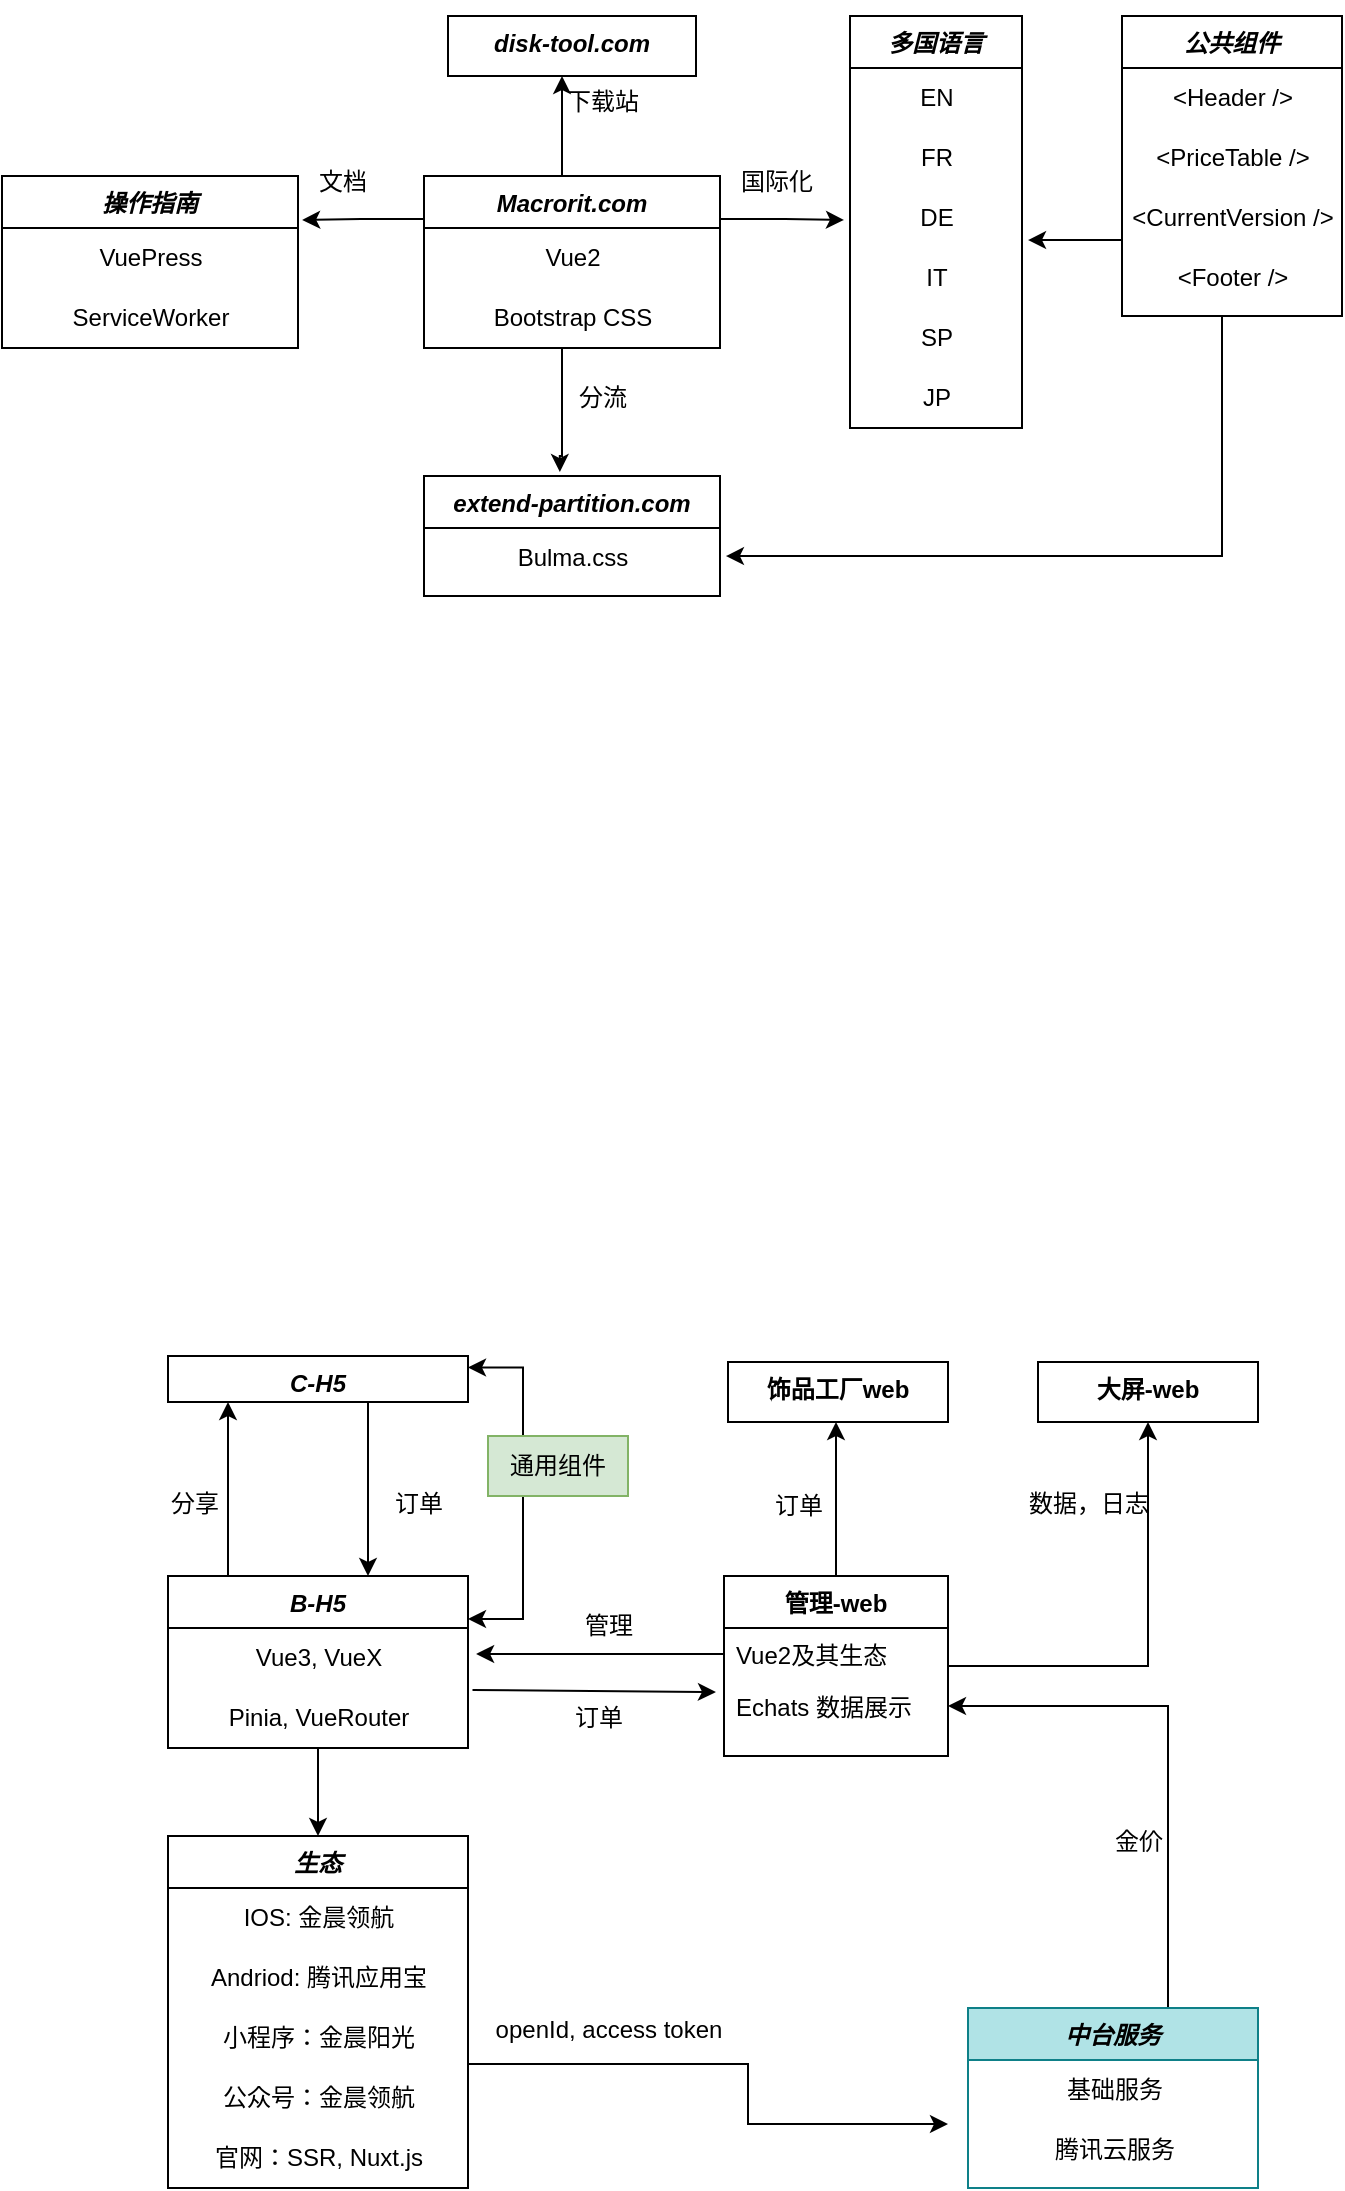 <mxfile version="21.2.1" type="github">
  <diagram id="C5RBs43oDa-KdzZeNtuy" name="Page-1">
    <mxGraphModel dx="3317" dy="1885" grid="1" gridSize="10" guides="1" tooltips="1" connect="1" arrows="1" fold="1" page="1" pageScale="1" pageWidth="827" pageHeight="1169" math="0" shadow="0">
      <root>
        <mxCell id="WIyWlLk6GJQsqaUBKTNV-0" />
        <mxCell id="WIyWlLk6GJQsqaUBKTNV-1" parent="WIyWlLk6GJQsqaUBKTNV-0" />
        <mxCell id="tpjXseRRWUNODpJwOPA1-16" value="" style="edgeStyle=orthogonalEdgeStyle;rounded=0;orthogonalLoop=1;jettySize=auto;html=1;" edge="1" parent="WIyWlLk6GJQsqaUBKTNV-1" source="zkfFHV4jXpPFQw0GAbJ--0" target="tpjXseRRWUNODpJwOPA1-15">
          <mxGeometry relative="1" as="geometry">
            <Array as="points">
              <mxPoint x="192" y="780" />
              <mxPoint x="192" y="780" />
            </Array>
          </mxGeometry>
        </mxCell>
        <mxCell id="tpjXseRRWUNODpJwOPA1-34" value="" style="edgeStyle=orthogonalEdgeStyle;rounded=0;orthogonalLoop=1;jettySize=auto;html=1;" edge="1" parent="WIyWlLk6GJQsqaUBKTNV-1" source="zkfFHV4jXpPFQw0GAbJ--0" target="tpjXseRRWUNODpJwOPA1-31">
          <mxGeometry relative="1" as="geometry">
            <Array as="points">
              <mxPoint x="227" y="980" />
              <mxPoint x="227" y="980" />
            </Array>
          </mxGeometry>
        </mxCell>
        <mxCell id="zkfFHV4jXpPFQw0GAbJ--0" value="B-H5" style="swimlane;fontStyle=3;align=center;verticalAlign=top;childLayout=stackLayout;horizontal=1;startSize=26;horizontalStack=0;resizeParent=1;resizeLast=0;collapsible=1;marginBottom=0;rounded=0;shadow=0;strokeWidth=1;" parent="WIyWlLk6GJQsqaUBKTNV-1" vertex="1">
          <mxGeometry x="162" y="830" width="150" height="86" as="geometry">
            <mxRectangle x="230" y="140" width="160" height="26" as="alternateBounds" />
          </mxGeometry>
        </mxCell>
        <mxCell id="tpjXseRRWUNODpJwOPA1-0" value="Vue3, VueX" style="text;html=1;align=center;verticalAlign=middle;resizable=0;points=[];autosize=1;strokeColor=none;fillColor=none;" vertex="1" parent="zkfFHV4jXpPFQw0GAbJ--0">
          <mxGeometry y="26" width="150" height="30" as="geometry" />
        </mxCell>
        <mxCell id="tpjXseRRWUNODpJwOPA1-4" value="Pinia, VueRouter" style="text;html=1;align=center;verticalAlign=middle;resizable=0;points=[];autosize=1;strokeColor=none;fillColor=none;" vertex="1" parent="zkfFHV4jXpPFQw0GAbJ--0">
          <mxGeometry y="56" width="150" height="30" as="geometry" />
        </mxCell>
        <mxCell id="tpjXseRRWUNODpJwOPA1-23" value="" style="edgeStyle=orthogonalEdgeStyle;rounded=0;orthogonalLoop=1;jettySize=auto;html=1;" edge="1" parent="WIyWlLk6GJQsqaUBKTNV-1" source="zkfFHV4jXpPFQw0GAbJ--17" target="tpjXseRRWUNODpJwOPA1-22">
          <mxGeometry relative="1" as="geometry">
            <Array as="points">
              <mxPoint x="496" y="750" />
              <mxPoint x="496" y="750" />
            </Array>
          </mxGeometry>
        </mxCell>
        <mxCell id="tpjXseRRWUNODpJwOPA1-27" value="" style="edgeStyle=orthogonalEdgeStyle;rounded=0;orthogonalLoop=1;jettySize=auto;html=1;" edge="1" parent="WIyWlLk6GJQsqaUBKTNV-1" source="zkfFHV4jXpPFQw0GAbJ--17" target="tpjXseRRWUNODpJwOPA1-26">
          <mxGeometry relative="1" as="geometry" />
        </mxCell>
        <mxCell id="zkfFHV4jXpPFQw0GAbJ--17" value="管理-web" style="swimlane;fontStyle=1;align=center;verticalAlign=top;childLayout=stackLayout;horizontal=1;startSize=26;horizontalStack=0;resizeParent=1;resizeLast=0;collapsible=1;marginBottom=0;rounded=0;shadow=0;strokeWidth=1;" parent="WIyWlLk6GJQsqaUBKTNV-1" vertex="1">
          <mxGeometry x="440" y="830" width="112" height="90" as="geometry">
            <mxRectangle x="550" y="140" width="160" height="26" as="alternateBounds" />
          </mxGeometry>
        </mxCell>
        <mxCell id="zkfFHV4jXpPFQw0GAbJ--21" value="Vue2及其生态" style="text;align=left;verticalAlign=top;spacingLeft=4;spacingRight=4;overflow=hidden;rotatable=0;points=[[0,0.5],[1,0.5]];portConstraint=eastwest;rounded=0;shadow=0;html=0;" parent="zkfFHV4jXpPFQw0GAbJ--17" vertex="1">
          <mxGeometry y="26" width="112" height="26" as="geometry" />
        </mxCell>
        <mxCell id="tpjXseRRWUNODpJwOPA1-5" value="Echats 数据展示" style="text;align=left;verticalAlign=top;spacingLeft=4;spacingRight=4;overflow=hidden;rotatable=0;points=[[0,0.5],[1,0.5]];portConstraint=eastwest;rounded=0;shadow=0;html=0;" vertex="1" parent="zkfFHV4jXpPFQw0GAbJ--17">
          <mxGeometry y="52" width="112" height="26" as="geometry" />
        </mxCell>
        <mxCell id="tpjXseRRWUNODpJwOPA1-10" value="管理" style="text;html=1;align=center;verticalAlign=middle;resizable=0;points=[];autosize=1;strokeColor=none;fillColor=none;" vertex="1" parent="WIyWlLk6GJQsqaUBKTNV-1">
          <mxGeometry x="357" y="840" width="50" height="30" as="geometry" />
        </mxCell>
        <mxCell id="tpjXseRRWUNODpJwOPA1-13" value="" style="edgeStyle=none;orthogonalLoop=1;jettySize=auto;html=1;rounded=0;entryX=-0.036;entryY=0.231;entryDx=0;entryDy=0;entryPerimeter=0;exitX=1.015;exitY=1.033;exitDx=0;exitDy=0;exitPerimeter=0;" edge="1" parent="WIyWlLk6GJQsqaUBKTNV-1" source="tpjXseRRWUNODpJwOPA1-0" target="tpjXseRRWUNODpJwOPA1-5">
          <mxGeometry width="100" relative="1" as="geometry">
            <mxPoint x="296" y="890" as="sourcePoint" />
            <mxPoint x="396" y="890" as="targetPoint" />
            <Array as="points" />
          </mxGeometry>
        </mxCell>
        <mxCell id="tpjXseRRWUNODpJwOPA1-14" value="订单" style="text;html=1;align=center;verticalAlign=middle;resizable=0;points=[];autosize=1;strokeColor=none;fillColor=none;" vertex="1" parent="WIyWlLk6GJQsqaUBKTNV-1">
          <mxGeometry x="352" y="886" width="50" height="30" as="geometry" />
        </mxCell>
        <mxCell id="tpjXseRRWUNODpJwOPA1-62" style="edgeStyle=orthogonalEdgeStyle;rounded=0;orthogonalLoop=1;jettySize=auto;html=1;exitX=0.75;exitY=1;exitDx=0;exitDy=0;" edge="1" parent="WIyWlLk6GJQsqaUBKTNV-1" source="tpjXseRRWUNODpJwOPA1-15" target="zkfFHV4jXpPFQw0GAbJ--0">
          <mxGeometry relative="1" as="geometry">
            <Array as="points">
              <mxPoint x="262" y="743" />
            </Array>
          </mxGeometry>
        </mxCell>
        <mxCell id="tpjXseRRWUNODpJwOPA1-15" value="&lt;b&gt;C-H5&lt;/b&gt;" style="whiteSpace=wrap;html=1;verticalAlign=top;fontStyle=2;startSize=26;rounded=0;shadow=0;strokeWidth=1;" vertex="1" parent="WIyWlLk6GJQsqaUBKTNV-1">
          <mxGeometry x="162" y="720" width="150" height="23" as="geometry" />
        </mxCell>
        <mxCell id="tpjXseRRWUNODpJwOPA1-17" value="分享" style="text;html=1;align=center;verticalAlign=middle;resizable=0;points=[];autosize=1;strokeColor=none;fillColor=none;" vertex="1" parent="WIyWlLk6GJQsqaUBKTNV-1">
          <mxGeometry x="150" y="779" width="50" height="30" as="geometry" />
        </mxCell>
        <mxCell id="tpjXseRRWUNODpJwOPA1-20" value="订单" style="text;html=1;align=center;verticalAlign=middle;resizable=0;points=[];autosize=1;strokeColor=none;fillColor=none;" vertex="1" parent="WIyWlLk6GJQsqaUBKTNV-1">
          <mxGeometry x="262" y="779" width="50" height="30" as="geometry" />
        </mxCell>
        <mxCell id="tpjXseRRWUNODpJwOPA1-22" value="&lt;b&gt;饰品工厂web&lt;/b&gt;" style="whiteSpace=wrap;html=1;verticalAlign=top;fontStyle=0;startSize=26;rounded=0;shadow=0;strokeWidth=1;" vertex="1" parent="WIyWlLk6GJQsqaUBKTNV-1">
          <mxGeometry x="442" y="723" width="110" height="30" as="geometry" />
        </mxCell>
        <mxCell id="tpjXseRRWUNODpJwOPA1-26" value="&lt;b&gt;大屏-web&lt;/b&gt;" style="whiteSpace=wrap;html=1;verticalAlign=top;fontStyle=0;startSize=26;rounded=0;shadow=0;strokeWidth=1;" vertex="1" parent="WIyWlLk6GJQsqaUBKTNV-1">
          <mxGeometry x="597" y="723" width="110" height="30" as="geometry" />
        </mxCell>
        <mxCell id="tpjXseRRWUNODpJwOPA1-28" value="数据，日志" style="text;html=1;align=center;verticalAlign=middle;resizable=0;points=[];autosize=1;strokeColor=none;fillColor=none;" vertex="1" parent="WIyWlLk6GJQsqaUBKTNV-1">
          <mxGeometry x="582" y="779" width="80" height="30" as="geometry" />
        </mxCell>
        <mxCell id="tpjXseRRWUNODpJwOPA1-29" value="订单" style="text;html=1;align=center;verticalAlign=middle;resizable=0;points=[];autosize=1;strokeColor=none;fillColor=none;" vertex="1" parent="WIyWlLk6GJQsqaUBKTNV-1">
          <mxGeometry x="452" y="780" width="50" height="30" as="geometry" />
        </mxCell>
        <mxCell id="tpjXseRRWUNODpJwOPA1-53" style="edgeStyle=orthogonalEdgeStyle;rounded=0;orthogonalLoop=1;jettySize=auto;html=1;exitX=1;exitY=0;exitDx=0;exitDy=0;" edge="1" parent="WIyWlLk6GJQsqaUBKTNV-1" source="tpjXseRRWUNODpJwOPA1-31">
          <mxGeometry relative="1" as="geometry">
            <mxPoint x="552" y="1104" as="targetPoint" />
            <Array as="points">
              <mxPoint x="312" y="1074" />
              <mxPoint x="452" y="1074" />
              <mxPoint x="452" y="1104" />
              <mxPoint x="512" y="1104" />
            </Array>
          </mxGeometry>
        </mxCell>
        <mxCell id="tpjXseRRWUNODpJwOPA1-31" value="生态" style="swimlane;fontStyle=3;align=center;verticalAlign=top;childLayout=stackLayout;horizontal=1;startSize=26;horizontalStack=0;resizeParent=1;resizeLast=0;collapsible=1;marginBottom=0;rounded=0;shadow=0;strokeWidth=1;" vertex="1" parent="WIyWlLk6GJQsqaUBKTNV-1">
          <mxGeometry x="162" y="960" width="150" height="176" as="geometry">
            <mxRectangle x="162" y="960" width="160" height="26" as="alternateBounds" />
          </mxGeometry>
        </mxCell>
        <mxCell id="tpjXseRRWUNODpJwOPA1-33" value="IOS: 金晨领航" style="text;html=1;align=center;verticalAlign=middle;resizable=0;points=[];autosize=1;strokeColor=none;fillColor=none;" vertex="1" parent="tpjXseRRWUNODpJwOPA1-31">
          <mxGeometry y="26" width="150" height="30" as="geometry" />
        </mxCell>
        <mxCell id="tpjXseRRWUNODpJwOPA1-35" value="Andriod: 腾讯应用宝" style="text;html=1;align=center;verticalAlign=middle;resizable=0;points=[];autosize=1;strokeColor=none;fillColor=none;" vertex="1" parent="tpjXseRRWUNODpJwOPA1-31">
          <mxGeometry y="56" width="150" height="30" as="geometry" />
        </mxCell>
        <mxCell id="tpjXseRRWUNODpJwOPA1-36" value="小程序：金晨阳光" style="text;html=1;align=center;verticalAlign=middle;resizable=0;points=[];autosize=1;strokeColor=none;fillColor=none;" vertex="1" parent="tpjXseRRWUNODpJwOPA1-31">
          <mxGeometry y="86" width="150" height="30" as="geometry" />
        </mxCell>
        <mxCell id="tpjXseRRWUNODpJwOPA1-37" value="公众号：金晨领航" style="text;html=1;align=center;verticalAlign=middle;resizable=0;points=[];autosize=1;strokeColor=none;fillColor=none;" vertex="1" parent="tpjXseRRWUNODpJwOPA1-31">
          <mxGeometry y="116" width="150" height="30" as="geometry" />
        </mxCell>
        <mxCell id="tpjXseRRWUNODpJwOPA1-55" value="官网：SSR, Nuxt.js" style="text;html=1;align=center;verticalAlign=middle;resizable=0;points=[];autosize=1;strokeColor=none;fillColor=none;" vertex="1" parent="tpjXseRRWUNODpJwOPA1-31">
          <mxGeometry y="146" width="150" height="30" as="geometry" />
        </mxCell>
        <mxCell id="tpjXseRRWUNODpJwOPA1-48" style="edgeStyle=orthogonalEdgeStyle;rounded=0;orthogonalLoop=1;jettySize=auto;html=1;exitX=1;exitY=0.25;exitDx=0;exitDy=0;entryX=1;entryY=0.5;entryDx=0;entryDy=0;" edge="1" parent="WIyWlLk6GJQsqaUBKTNV-1" source="tpjXseRRWUNODpJwOPA1-42" target="tpjXseRRWUNODpJwOPA1-5">
          <mxGeometry relative="1" as="geometry">
            <Array as="points">
              <mxPoint x="662" y="1069" />
              <mxPoint x="662" y="895" />
            </Array>
          </mxGeometry>
        </mxCell>
        <mxCell id="tpjXseRRWUNODpJwOPA1-42" value="中台服务" style="swimlane;fontStyle=3;align=center;verticalAlign=top;childLayout=stackLayout;horizontal=1;startSize=26;horizontalStack=0;resizeParent=1;resizeLast=0;collapsible=1;marginBottom=0;rounded=0;shadow=0;strokeWidth=1;fillColor=#b0e3e6;strokeColor=#0e8088;" vertex="1" parent="WIyWlLk6GJQsqaUBKTNV-1">
          <mxGeometry x="562" y="1046" width="145" height="90" as="geometry">
            <mxRectangle x="230" y="140" width="160" height="26" as="alternateBounds" />
          </mxGeometry>
        </mxCell>
        <mxCell id="tpjXseRRWUNODpJwOPA1-43" value="基础服务" style="text;html=1;align=center;verticalAlign=middle;resizable=0;points=[];autosize=1;strokeColor=none;fillColor=none;" vertex="1" parent="tpjXseRRWUNODpJwOPA1-42">
          <mxGeometry y="26" width="145" height="30" as="geometry" />
        </mxCell>
        <mxCell id="tpjXseRRWUNODpJwOPA1-44" value="腾讯云服务" style="text;html=1;align=center;verticalAlign=middle;resizable=0;points=[];autosize=1;strokeColor=none;fillColor=none;" vertex="1" parent="tpjXseRRWUNODpJwOPA1-42">
          <mxGeometry y="56" width="145" height="30" as="geometry" />
        </mxCell>
        <mxCell id="tpjXseRRWUNODpJwOPA1-49" value="金价" style="text;html=1;align=center;verticalAlign=middle;resizable=0;points=[];autosize=1;strokeColor=none;fillColor=none;" vertex="1" parent="WIyWlLk6GJQsqaUBKTNV-1">
          <mxGeometry x="622" y="948" width="50" height="30" as="geometry" />
        </mxCell>
        <mxCell id="tpjXseRRWUNODpJwOPA1-54" value="openId, access token" style="text;html=1;align=center;verticalAlign=middle;resizable=0;points=[];autosize=1;strokeColor=none;fillColor=none;" vertex="1" parent="WIyWlLk6GJQsqaUBKTNV-1">
          <mxGeometry x="312" y="1042" width="140" height="30" as="geometry" />
        </mxCell>
        <mxCell id="tpjXseRRWUNODpJwOPA1-58" style="edgeStyle=orthogonalEdgeStyle;rounded=0;orthogonalLoop=1;jettySize=auto;html=1;exitX=0.25;exitY=1;exitDx=0;exitDy=0;entryX=1;entryY=0.25;entryDx=0;entryDy=0;" edge="1" parent="WIyWlLk6GJQsqaUBKTNV-1" source="tpjXseRRWUNODpJwOPA1-57" target="zkfFHV4jXpPFQw0GAbJ--0">
          <mxGeometry relative="1" as="geometry" />
        </mxCell>
        <mxCell id="tpjXseRRWUNODpJwOPA1-64" style="edgeStyle=orthogonalEdgeStyle;rounded=0;orthogonalLoop=1;jettySize=auto;html=1;exitX=0.25;exitY=0;exitDx=0;exitDy=0;entryX=1;entryY=0.25;entryDx=0;entryDy=0;" edge="1" parent="WIyWlLk6GJQsqaUBKTNV-1" source="tpjXseRRWUNODpJwOPA1-57" target="tpjXseRRWUNODpJwOPA1-15">
          <mxGeometry relative="1" as="geometry" />
        </mxCell>
        <mxCell id="tpjXseRRWUNODpJwOPA1-57" value="通用组件" style="whiteSpace=wrap;html=1;fillColor=#d5e8d4;strokeColor=#82b366;" vertex="1" parent="WIyWlLk6GJQsqaUBKTNV-1">
          <mxGeometry x="322" y="760" width="70" height="30" as="geometry" />
        </mxCell>
        <mxCell id="tpjXseRRWUNODpJwOPA1-63" style="edgeStyle=orthogonalEdgeStyle;rounded=0;orthogonalLoop=1;jettySize=auto;html=1;exitX=0;exitY=0.5;exitDx=0;exitDy=0;entryX=1.027;entryY=0.433;entryDx=0;entryDy=0;entryPerimeter=0;" edge="1" parent="WIyWlLk6GJQsqaUBKTNV-1" source="zkfFHV4jXpPFQw0GAbJ--21" target="tpjXseRRWUNODpJwOPA1-0">
          <mxGeometry relative="1" as="geometry" />
        </mxCell>
        <mxCell id="tpjXseRRWUNODpJwOPA1-125" value="" style="group" vertex="1" connectable="0" parent="WIyWlLk6GJQsqaUBKTNV-1">
          <mxGeometry x="79" y="50" width="670" height="290" as="geometry" />
        </mxCell>
        <mxCell id="tpjXseRRWUNODpJwOPA1-66" value="Macrorit.com&#xa;" style="swimlane;fontStyle=3;align=center;verticalAlign=top;childLayout=stackLayout;horizontal=1;startSize=26;horizontalStack=0;resizeParent=1;resizeLast=0;collapsible=1;marginBottom=0;rounded=0;shadow=0;strokeWidth=1;" vertex="1" parent="tpjXseRRWUNODpJwOPA1-125">
          <mxGeometry x="211" y="80" width="148" height="86" as="geometry">
            <mxRectangle x="162" y="960" width="160" height="26" as="alternateBounds" />
          </mxGeometry>
        </mxCell>
        <mxCell id="tpjXseRRWUNODpJwOPA1-67" value="Vue2" style="text;html=1;align=center;verticalAlign=middle;resizable=0;points=[];autosize=1;strokeColor=none;fillColor=none;" vertex="1" parent="tpjXseRRWUNODpJwOPA1-66">
          <mxGeometry y="26" width="148" height="30" as="geometry" />
        </mxCell>
        <mxCell id="tpjXseRRWUNODpJwOPA1-112" value="Bootstrap CSS" style="text;html=1;align=center;verticalAlign=middle;resizable=0;points=[];autosize=1;strokeColor=none;fillColor=none;" vertex="1" parent="tpjXseRRWUNODpJwOPA1-66">
          <mxGeometry y="56" width="148" height="30" as="geometry" />
        </mxCell>
        <mxCell id="tpjXseRRWUNODpJwOPA1-73" value="disk-tool.com" style="whiteSpace=wrap;html=1;verticalAlign=top;fontStyle=3;startSize=26;rounded=0;shadow=0;strokeWidth=1;" vertex="1" parent="tpjXseRRWUNODpJwOPA1-125">
          <mxGeometry x="223" width="124" height="30" as="geometry" />
        </mxCell>
        <mxCell id="tpjXseRRWUNODpJwOPA1-74" value="" style="edgeStyle=orthogonalEdgeStyle;rounded=0;orthogonalLoop=1;jettySize=auto;html=1;" edge="1" parent="tpjXseRRWUNODpJwOPA1-125" source="tpjXseRRWUNODpJwOPA1-66" target="tpjXseRRWUNODpJwOPA1-73">
          <mxGeometry relative="1" as="geometry">
            <Array as="points">
              <mxPoint x="280" y="50" />
              <mxPoint x="280" y="50" />
            </Array>
          </mxGeometry>
        </mxCell>
        <mxCell id="tpjXseRRWUNODpJwOPA1-81" value="多国语言" style="swimlane;fontStyle=3;align=center;verticalAlign=top;childLayout=stackLayout;horizontal=1;startSize=26;horizontalStack=0;resizeParent=1;resizeLast=0;collapsible=1;marginBottom=0;rounded=0;shadow=0;strokeWidth=1;" vertex="1" parent="tpjXseRRWUNODpJwOPA1-125">
          <mxGeometry x="424" width="86" height="206" as="geometry">
            <mxRectangle x="162" y="960" width="160" height="26" as="alternateBounds" />
          </mxGeometry>
        </mxCell>
        <mxCell id="tpjXseRRWUNODpJwOPA1-82" value="EN" style="text;html=1;align=center;verticalAlign=middle;resizable=0;points=[];autosize=1;strokeColor=none;fillColor=none;" vertex="1" parent="tpjXseRRWUNODpJwOPA1-81">
          <mxGeometry y="26" width="86" height="30" as="geometry" />
        </mxCell>
        <mxCell id="tpjXseRRWUNODpJwOPA1-83" value="FR" style="text;html=1;align=center;verticalAlign=middle;resizable=0;points=[];autosize=1;strokeColor=none;fillColor=none;" vertex="1" parent="tpjXseRRWUNODpJwOPA1-81">
          <mxGeometry y="56" width="86" height="30" as="geometry" />
        </mxCell>
        <mxCell id="tpjXseRRWUNODpJwOPA1-84" value="DE" style="text;html=1;align=center;verticalAlign=middle;resizable=0;points=[];autosize=1;strokeColor=none;fillColor=none;" vertex="1" parent="tpjXseRRWUNODpJwOPA1-81">
          <mxGeometry y="86" width="86" height="30" as="geometry" />
        </mxCell>
        <mxCell id="tpjXseRRWUNODpJwOPA1-85" value="IT" style="text;html=1;align=center;verticalAlign=middle;resizable=0;points=[];autosize=1;strokeColor=none;fillColor=none;" vertex="1" parent="tpjXseRRWUNODpJwOPA1-81">
          <mxGeometry y="116" width="86" height="30" as="geometry" />
        </mxCell>
        <mxCell id="tpjXseRRWUNODpJwOPA1-86" value="SP" style="text;html=1;align=center;verticalAlign=middle;resizable=0;points=[];autosize=1;strokeColor=none;fillColor=none;" vertex="1" parent="tpjXseRRWUNODpJwOPA1-81">
          <mxGeometry y="146" width="86" height="30" as="geometry" />
        </mxCell>
        <mxCell id="tpjXseRRWUNODpJwOPA1-87" value="JP" style="text;html=1;align=center;verticalAlign=middle;resizable=0;points=[];autosize=1;strokeColor=none;fillColor=none;" vertex="1" parent="tpjXseRRWUNODpJwOPA1-81">
          <mxGeometry y="176" width="86" height="30" as="geometry" />
        </mxCell>
        <mxCell id="tpjXseRRWUNODpJwOPA1-123" style="edgeStyle=orthogonalEdgeStyle;rounded=0;orthogonalLoop=1;jettySize=auto;html=1;exitX=1;exitY=0.25;exitDx=0;exitDy=0;entryX=-0.035;entryY=0.533;entryDx=0;entryDy=0;entryPerimeter=0;" edge="1" parent="tpjXseRRWUNODpJwOPA1-125" source="tpjXseRRWUNODpJwOPA1-66" target="tpjXseRRWUNODpJwOPA1-84">
          <mxGeometry relative="1" as="geometry" />
        </mxCell>
        <mxCell id="tpjXseRRWUNODpJwOPA1-103" style="edgeStyle=orthogonalEdgeStyle;rounded=0;orthogonalLoop=1;jettySize=auto;html=1;exitX=0;exitY=0;exitDx=0;exitDy=0;entryX=1.035;entryY=-0.133;entryDx=0;entryDy=0;entryPerimeter=0;" edge="1" parent="tpjXseRRWUNODpJwOPA1-125" source="tpjXseRRWUNODpJwOPA1-94" target="tpjXseRRWUNODpJwOPA1-85">
          <mxGeometry relative="1" as="geometry">
            <Array as="points">
              <mxPoint x="560" y="112" />
            </Array>
          </mxGeometry>
        </mxCell>
        <mxCell id="tpjXseRRWUNODpJwOPA1-94" value="公共组件" style="swimlane;fontStyle=3;align=center;verticalAlign=top;childLayout=stackLayout;horizontal=1;startSize=26;horizontalStack=0;resizeParent=1;resizeLast=0;collapsible=1;marginBottom=0;rounded=0;shadow=0;strokeWidth=1;" vertex="1" parent="tpjXseRRWUNODpJwOPA1-125">
          <mxGeometry x="560" width="110" height="150" as="geometry">
            <mxRectangle x="162" y="960" width="160" height="26" as="alternateBounds" />
          </mxGeometry>
        </mxCell>
        <mxCell id="tpjXseRRWUNODpJwOPA1-97" value="&amp;lt;Header /&amp;gt;" style="text;html=1;align=center;verticalAlign=middle;resizable=0;points=[];autosize=1;strokeColor=none;fillColor=none;" vertex="1" parent="tpjXseRRWUNODpJwOPA1-94">
          <mxGeometry y="26" width="110" height="30" as="geometry" />
        </mxCell>
        <mxCell id="tpjXseRRWUNODpJwOPA1-100" value="&amp;lt;PriceTable /&amp;gt;" style="text;html=1;align=center;verticalAlign=middle;resizable=0;points=[];autosize=1;strokeColor=none;fillColor=none;" vertex="1" parent="tpjXseRRWUNODpJwOPA1-94">
          <mxGeometry y="56" width="110" height="30" as="geometry" />
        </mxCell>
        <mxCell id="tpjXseRRWUNODpJwOPA1-101" value="&amp;lt;CurrentVersion /&amp;gt;" style="text;html=1;align=center;verticalAlign=middle;resizable=0;points=[];autosize=1;strokeColor=none;fillColor=none;" vertex="1" parent="tpjXseRRWUNODpJwOPA1-94">
          <mxGeometry y="86" width="110" height="30" as="geometry" />
        </mxCell>
        <mxCell id="tpjXseRRWUNODpJwOPA1-102" value="&amp;lt;Footer /&amp;gt;" style="text;html=1;align=center;verticalAlign=middle;resizable=0;points=[];autosize=1;strokeColor=none;fillColor=none;" vertex="1" parent="tpjXseRRWUNODpJwOPA1-94">
          <mxGeometry y="116" width="110" height="30" as="geometry" />
        </mxCell>
        <mxCell id="tpjXseRRWUNODpJwOPA1-106" value="操作指南" style="swimlane;fontStyle=3;align=center;verticalAlign=top;childLayout=stackLayout;horizontal=1;startSize=26;horizontalStack=0;resizeParent=1;resizeLast=0;collapsible=1;marginBottom=0;rounded=0;shadow=0;strokeWidth=1;" vertex="1" parent="tpjXseRRWUNODpJwOPA1-125">
          <mxGeometry y="80" width="148" height="86" as="geometry">
            <mxRectangle x="162" y="960" width="160" height="26" as="alternateBounds" />
          </mxGeometry>
        </mxCell>
        <mxCell id="tpjXseRRWUNODpJwOPA1-107" value="VuePress" style="text;html=1;align=center;verticalAlign=middle;resizable=0;points=[];autosize=1;strokeColor=none;fillColor=none;" vertex="1" parent="tpjXseRRWUNODpJwOPA1-106">
          <mxGeometry y="26" width="148" height="30" as="geometry" />
        </mxCell>
        <mxCell id="tpjXseRRWUNODpJwOPA1-108" value="ServiceWorker" style="text;html=1;align=center;verticalAlign=middle;resizable=0;points=[];autosize=1;strokeColor=none;fillColor=none;" vertex="1" parent="tpjXseRRWUNODpJwOPA1-106">
          <mxGeometry y="56" width="148" height="30" as="geometry" />
        </mxCell>
        <mxCell id="tpjXseRRWUNODpJwOPA1-115" style="edgeStyle=orthogonalEdgeStyle;rounded=0;orthogonalLoop=1;jettySize=auto;html=1;exitX=0;exitY=0.25;exitDx=0;exitDy=0;entryX=1.014;entryY=-0.133;entryDx=0;entryDy=0;entryPerimeter=0;" edge="1" parent="tpjXseRRWUNODpJwOPA1-125" source="tpjXseRRWUNODpJwOPA1-66" target="tpjXseRRWUNODpJwOPA1-107">
          <mxGeometry relative="1" as="geometry" />
        </mxCell>
        <mxCell id="tpjXseRRWUNODpJwOPA1-110" value="extend-partition.com" style="swimlane;fontStyle=3;align=center;verticalAlign=top;childLayout=stackLayout;horizontal=1;startSize=26;horizontalStack=0;resizeParent=1;resizeLast=0;collapsible=1;marginBottom=0;rounded=0;shadow=0;strokeWidth=1;" vertex="1" parent="tpjXseRRWUNODpJwOPA1-125">
          <mxGeometry x="211" y="230" width="148" height="60" as="geometry">
            <mxRectangle x="162" y="960" width="160" height="26" as="alternateBounds" />
          </mxGeometry>
        </mxCell>
        <mxCell id="tpjXseRRWUNODpJwOPA1-111" value="Bulma.css" style="text;html=1;align=center;verticalAlign=middle;resizable=0;points=[];autosize=1;strokeColor=none;fillColor=none;" vertex="1" parent="tpjXseRRWUNODpJwOPA1-110">
          <mxGeometry y="26" width="148" height="30" as="geometry" />
        </mxCell>
        <mxCell id="tpjXseRRWUNODpJwOPA1-104" style="edgeStyle=orthogonalEdgeStyle;rounded=0;orthogonalLoop=1;jettySize=auto;html=1;exitX=0.5;exitY=1;exitDx=0;exitDy=0;entryX=1.02;entryY=0.467;entryDx=0;entryDy=0;entryPerimeter=0;" edge="1" parent="tpjXseRRWUNODpJwOPA1-125" source="tpjXseRRWUNODpJwOPA1-94" target="tpjXseRRWUNODpJwOPA1-111">
          <mxGeometry relative="1" as="geometry">
            <mxPoint x="380" y="270" as="targetPoint" />
            <Array as="points">
              <mxPoint x="610" y="270" />
            </Array>
          </mxGeometry>
        </mxCell>
        <mxCell id="tpjXseRRWUNODpJwOPA1-93" value="" style="edgeStyle=orthogonalEdgeStyle;rounded=0;orthogonalLoop=1;jettySize=auto;html=1;entryX=0.459;entryY=-0.033;entryDx=0;entryDy=0;entryPerimeter=0;" edge="1" parent="tpjXseRRWUNODpJwOPA1-125" source="tpjXseRRWUNODpJwOPA1-66" target="tpjXseRRWUNODpJwOPA1-110">
          <mxGeometry relative="1" as="geometry">
            <mxPoint x="270" y="220" as="targetPoint" />
            <Array as="points">
              <mxPoint x="280" y="220" />
              <mxPoint x="279" y="220" />
            </Array>
          </mxGeometry>
        </mxCell>
        <mxCell id="tpjXseRRWUNODpJwOPA1-113" value="下载站" style="text;html=1;align=center;verticalAlign=middle;resizable=0;points=[];autosize=1;strokeColor=none;fillColor=none;" vertex="1" parent="tpjXseRRWUNODpJwOPA1-125">
          <mxGeometry x="270" y="28" width="60" height="30" as="geometry" />
        </mxCell>
        <mxCell id="tpjXseRRWUNODpJwOPA1-114" value="分流" style="text;html=1;align=center;verticalAlign=middle;resizable=0;points=[];autosize=1;strokeColor=none;fillColor=none;" vertex="1" parent="tpjXseRRWUNODpJwOPA1-125">
          <mxGeometry x="275" y="176" width="50" height="30" as="geometry" />
        </mxCell>
        <mxCell id="tpjXseRRWUNODpJwOPA1-116" value="文档" style="text;html=1;align=center;verticalAlign=middle;resizable=0;points=[];autosize=1;strokeColor=none;fillColor=none;" vertex="1" parent="tpjXseRRWUNODpJwOPA1-125">
          <mxGeometry x="145" y="68" width="50" height="30" as="geometry" />
        </mxCell>
        <mxCell id="tpjXseRRWUNODpJwOPA1-124" value="国际化" style="text;html=1;align=center;verticalAlign=middle;resizable=0;points=[];autosize=1;strokeColor=none;fillColor=none;" vertex="1" parent="tpjXseRRWUNODpJwOPA1-125">
          <mxGeometry x="357" y="68" width="60" height="30" as="geometry" />
        </mxCell>
      </root>
    </mxGraphModel>
  </diagram>
</mxfile>
